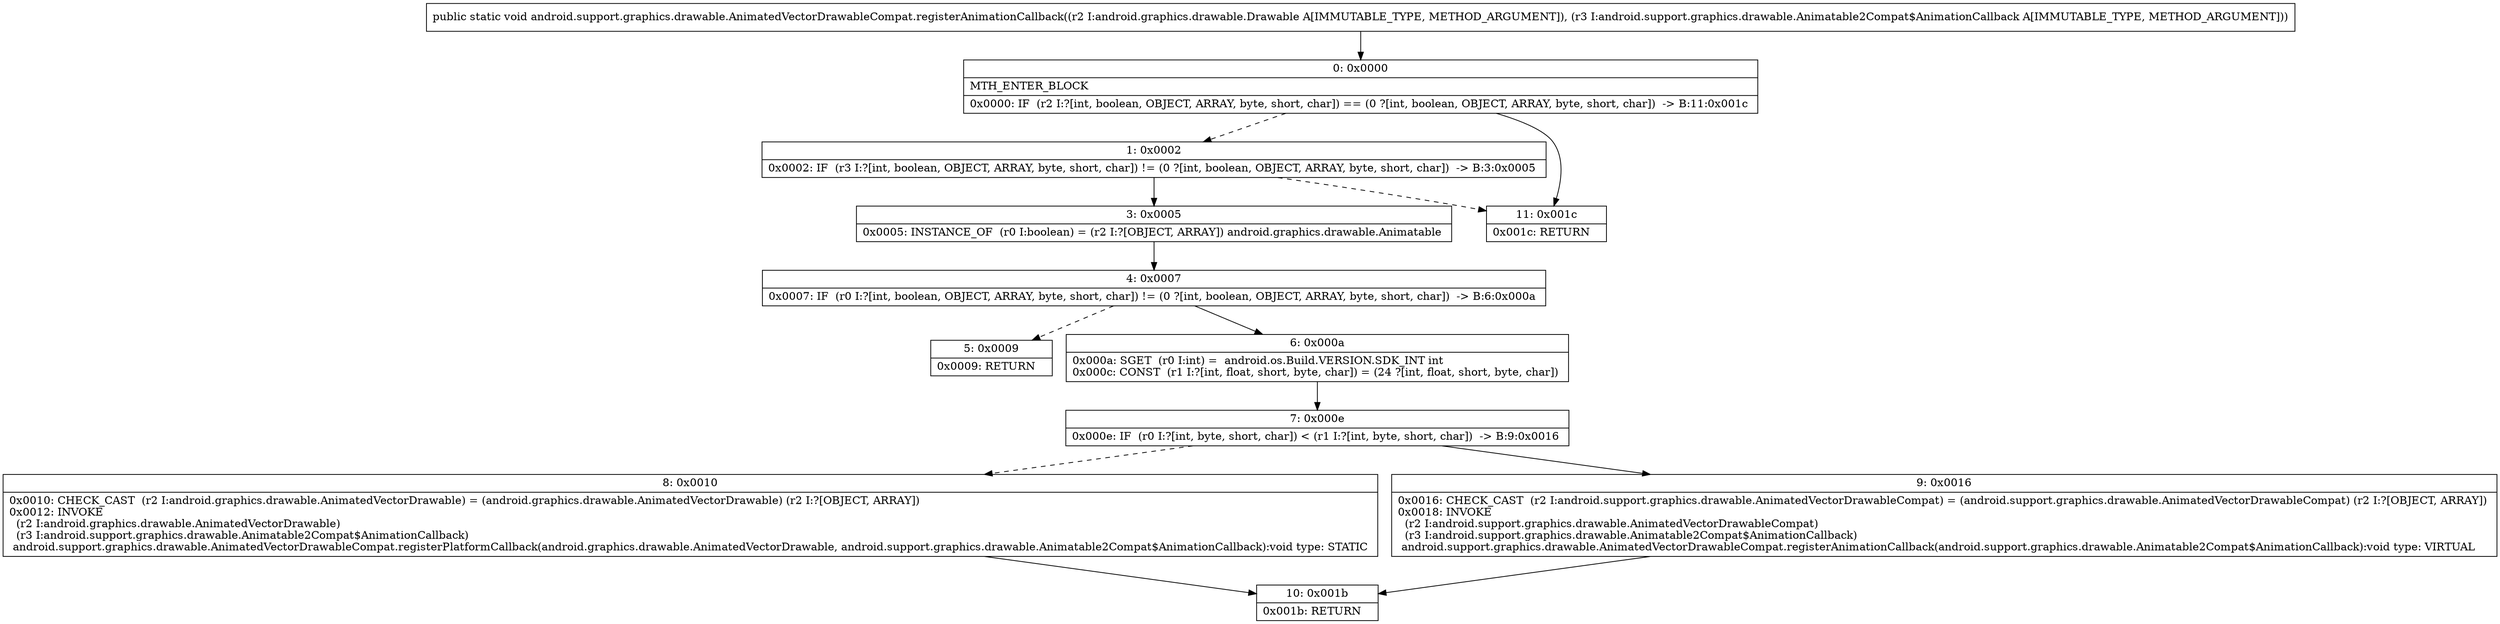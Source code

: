 digraph "CFG forandroid.support.graphics.drawable.AnimatedVectorDrawableCompat.registerAnimationCallback(Landroid\/graphics\/drawable\/Drawable;Landroid\/support\/graphics\/drawable\/Animatable2Compat$AnimationCallback;)V" {
Node_0 [shape=record,label="{0\:\ 0x0000|MTH_ENTER_BLOCK\l|0x0000: IF  (r2 I:?[int, boolean, OBJECT, ARRAY, byte, short, char]) == (0 ?[int, boolean, OBJECT, ARRAY, byte, short, char])  \-\> B:11:0x001c \l}"];
Node_1 [shape=record,label="{1\:\ 0x0002|0x0002: IF  (r3 I:?[int, boolean, OBJECT, ARRAY, byte, short, char]) != (0 ?[int, boolean, OBJECT, ARRAY, byte, short, char])  \-\> B:3:0x0005 \l}"];
Node_3 [shape=record,label="{3\:\ 0x0005|0x0005: INSTANCE_OF  (r0 I:boolean) = (r2 I:?[OBJECT, ARRAY]) android.graphics.drawable.Animatable \l}"];
Node_4 [shape=record,label="{4\:\ 0x0007|0x0007: IF  (r0 I:?[int, boolean, OBJECT, ARRAY, byte, short, char]) != (0 ?[int, boolean, OBJECT, ARRAY, byte, short, char])  \-\> B:6:0x000a \l}"];
Node_5 [shape=record,label="{5\:\ 0x0009|0x0009: RETURN   \l}"];
Node_6 [shape=record,label="{6\:\ 0x000a|0x000a: SGET  (r0 I:int) =  android.os.Build.VERSION.SDK_INT int \l0x000c: CONST  (r1 I:?[int, float, short, byte, char]) = (24 ?[int, float, short, byte, char]) \l}"];
Node_7 [shape=record,label="{7\:\ 0x000e|0x000e: IF  (r0 I:?[int, byte, short, char]) \< (r1 I:?[int, byte, short, char])  \-\> B:9:0x0016 \l}"];
Node_8 [shape=record,label="{8\:\ 0x0010|0x0010: CHECK_CAST  (r2 I:android.graphics.drawable.AnimatedVectorDrawable) = (android.graphics.drawable.AnimatedVectorDrawable) (r2 I:?[OBJECT, ARRAY]) \l0x0012: INVOKE  \l  (r2 I:android.graphics.drawable.AnimatedVectorDrawable)\l  (r3 I:android.support.graphics.drawable.Animatable2Compat$AnimationCallback)\l android.support.graphics.drawable.AnimatedVectorDrawableCompat.registerPlatformCallback(android.graphics.drawable.AnimatedVectorDrawable, android.support.graphics.drawable.Animatable2Compat$AnimationCallback):void type: STATIC \l}"];
Node_9 [shape=record,label="{9\:\ 0x0016|0x0016: CHECK_CAST  (r2 I:android.support.graphics.drawable.AnimatedVectorDrawableCompat) = (android.support.graphics.drawable.AnimatedVectorDrawableCompat) (r2 I:?[OBJECT, ARRAY]) \l0x0018: INVOKE  \l  (r2 I:android.support.graphics.drawable.AnimatedVectorDrawableCompat)\l  (r3 I:android.support.graphics.drawable.Animatable2Compat$AnimationCallback)\l android.support.graphics.drawable.AnimatedVectorDrawableCompat.registerAnimationCallback(android.support.graphics.drawable.Animatable2Compat$AnimationCallback):void type: VIRTUAL \l}"];
Node_10 [shape=record,label="{10\:\ 0x001b|0x001b: RETURN   \l}"];
Node_11 [shape=record,label="{11\:\ 0x001c|0x001c: RETURN   \l}"];
MethodNode[shape=record,label="{public static void android.support.graphics.drawable.AnimatedVectorDrawableCompat.registerAnimationCallback((r2 I:android.graphics.drawable.Drawable A[IMMUTABLE_TYPE, METHOD_ARGUMENT]), (r3 I:android.support.graphics.drawable.Animatable2Compat$AnimationCallback A[IMMUTABLE_TYPE, METHOD_ARGUMENT])) }"];
MethodNode -> Node_0;
Node_0 -> Node_1[style=dashed];
Node_0 -> Node_11;
Node_1 -> Node_3;
Node_1 -> Node_11[style=dashed];
Node_3 -> Node_4;
Node_4 -> Node_5[style=dashed];
Node_4 -> Node_6;
Node_6 -> Node_7;
Node_7 -> Node_8[style=dashed];
Node_7 -> Node_9;
Node_8 -> Node_10;
Node_9 -> Node_10;
}

